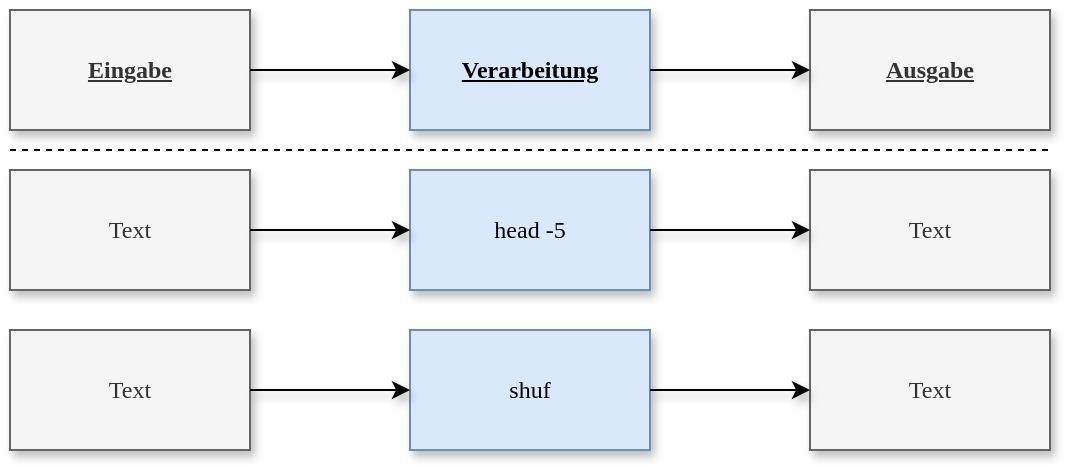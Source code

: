 <mxfile version="18.1.2" type="device"><diagram id="1AtFmrhGImuebkQzd6UE" name="Page-1"><mxGraphModel dx="782" dy="473" grid="1" gridSize="10" guides="1" tooltips="1" connect="1" arrows="1" fold="1" page="1" pageScale="1" pageWidth="850" pageHeight="1100" math="0" shadow="0"><root><mxCell id="0"/><mxCell id="1" parent="0"/><mxCell id="oBXqYrgqtZbzKn-B_dK3-1" value="Eingabe" style="rounded=0;whiteSpace=wrap;html=1;fillColor=#f5f5f5;fontColor=#333333;strokeColor=#666666;fontFamily=Roboto Mono;shadow=1;sketch=0;fontStyle=5;fontSource=https%3A%2F%2Ffonts.googleapis.com%2Fcss%3Ffamily%3DRoboto%2BMono;" vertex="1" parent="1"><mxGeometry x="160" y="120" width="120" height="60" as="geometry"/></mxCell><mxCell id="oBXqYrgqtZbzKn-B_dK3-2" value="Verarbeitung" style="rounded=0;whiteSpace=wrap;html=1;fillColor=#dae8fc;strokeColor=#6c8ebf;fontFamily=Roboto Mono;shadow=1;sketch=0;fontStyle=5;fontSource=https%3A%2F%2Ffonts.googleapis.com%2Fcss%3Ffamily%3DRoboto%2BMono;" vertex="1" parent="1"><mxGeometry x="360" y="120" width="120" height="60" as="geometry"/></mxCell><mxCell id="oBXqYrgqtZbzKn-B_dK3-3" value="Ausgabe" style="rounded=0;whiteSpace=wrap;html=1;fillColor=#f5f5f5;fontColor=#333333;strokeColor=#666666;fontFamily=Roboto Mono;shadow=1;sketch=0;fontStyle=5;fontSource=https%3A%2F%2Ffonts.googleapis.com%2Fcss%3Ffamily%3DRoboto%2BMono;" vertex="1" parent="1"><mxGeometry x="560" y="120" width="120" height="60" as="geometry"/></mxCell><mxCell id="oBXqYrgqtZbzKn-B_dK3-4" value="" style="endArrow=classic;html=1;rounded=0;exitX=1;exitY=0.5;exitDx=0;exitDy=0;entryX=0;entryY=0.5;entryDx=0;entryDy=0;fontFamily=Roboto Mono;shadow=1;sketch=0;fontSource=https%3A%2F%2Ffonts.googleapis.com%2Fcss%3Ffamily%3DRoboto%2BMono;" edge="1" parent="1" source="oBXqYrgqtZbzKn-B_dK3-1" target="oBXqYrgqtZbzKn-B_dK3-2"><mxGeometry width="50" height="50" relative="1" as="geometry"><mxPoint x="340" y="270" as="sourcePoint"/><mxPoint x="390" y="220" as="targetPoint"/></mxGeometry></mxCell><mxCell id="oBXqYrgqtZbzKn-B_dK3-5" value="" style="endArrow=classic;html=1;rounded=0;exitX=1;exitY=0.5;exitDx=0;exitDy=0;entryX=0;entryY=0.5;entryDx=0;entryDy=0;fontFamily=Roboto Mono;shadow=1;sketch=0;fontSource=https%3A%2F%2Ffonts.googleapis.com%2Fcss%3Ffamily%3DRoboto%2BMono;" edge="1" parent="1" source="oBXqYrgqtZbzKn-B_dK3-2" target="oBXqYrgqtZbzKn-B_dK3-3"><mxGeometry width="50" height="50" relative="1" as="geometry"><mxPoint x="460" y="290" as="sourcePoint"/><mxPoint x="510" y="240" as="targetPoint"/></mxGeometry></mxCell><mxCell id="oBXqYrgqtZbzKn-B_dK3-6" value="Text" style="rounded=0;whiteSpace=wrap;html=1;fillColor=#f5f5f5;fontColor=#333333;strokeColor=#666666;fontFamily=Roboto Mono;shadow=1;sketch=0;fontSource=https%3A%2F%2Ffonts.googleapis.com%2Fcss%3Ffamily%3DRoboto%2BMono;" vertex="1" parent="1"><mxGeometry x="160" y="200" width="120" height="60" as="geometry"/></mxCell><mxCell id="oBXqYrgqtZbzKn-B_dK3-7" value="head -5" style="rounded=0;whiteSpace=wrap;html=1;fillColor=#dae8fc;strokeColor=#6c8ebf;fontFamily=Roboto Mono;shadow=1;sketch=0;fontSource=https%3A%2F%2Ffonts.googleapis.com%2Fcss%3Ffamily%3DRoboto%2BMono;" vertex="1" parent="1"><mxGeometry x="360" y="200" width="120" height="60" as="geometry"/></mxCell><mxCell id="oBXqYrgqtZbzKn-B_dK3-8" value="Text" style="rounded=0;whiteSpace=wrap;html=1;fillColor=#f5f5f5;fontColor=#333333;strokeColor=#666666;fontFamily=Roboto Mono;shadow=1;sketch=0;fontSource=https%3A%2F%2Ffonts.googleapis.com%2Fcss%3Ffamily%3DRoboto%2BMono;" vertex="1" parent="1"><mxGeometry x="560" y="200" width="120" height="60" as="geometry"/></mxCell><mxCell id="oBXqYrgqtZbzKn-B_dK3-9" value="" style="endArrow=classic;html=1;rounded=0;exitX=1;exitY=0.5;exitDx=0;exitDy=0;entryX=0;entryY=0.5;entryDx=0;entryDy=0;fontFamily=Roboto Mono;shadow=1;sketch=0;fontSource=https%3A%2F%2Ffonts.googleapis.com%2Fcss%3Ffamily%3DRoboto%2BMono;" edge="1" parent="1" source="oBXqYrgqtZbzKn-B_dK3-6" target="oBXqYrgqtZbzKn-B_dK3-7"><mxGeometry width="50" height="50" relative="1" as="geometry"><mxPoint x="340" y="350" as="sourcePoint"/><mxPoint x="390" y="300" as="targetPoint"/></mxGeometry></mxCell><mxCell id="oBXqYrgqtZbzKn-B_dK3-10" value="" style="endArrow=classic;html=1;rounded=0;exitX=1;exitY=0.5;exitDx=0;exitDy=0;entryX=0;entryY=0.5;entryDx=0;entryDy=0;fontFamily=Roboto Mono;shadow=1;sketch=0;fontSource=https%3A%2F%2Ffonts.googleapis.com%2Fcss%3Ffamily%3DRoboto%2BMono;" edge="1" parent="1" source="oBXqYrgqtZbzKn-B_dK3-7" target="oBXqYrgqtZbzKn-B_dK3-8"><mxGeometry width="50" height="50" relative="1" as="geometry"><mxPoint x="460" y="370" as="sourcePoint"/><mxPoint x="510" y="320" as="targetPoint"/></mxGeometry></mxCell><mxCell id="oBXqYrgqtZbzKn-B_dK3-11" value="Text" style="rounded=0;whiteSpace=wrap;html=1;fillColor=#f5f5f5;fontColor=#333333;strokeColor=#666666;fontFamily=Roboto Mono;shadow=1;sketch=0;fontSource=https%3A%2F%2Ffonts.googleapis.com%2Fcss%3Ffamily%3DRoboto%2BMono;" vertex="1" parent="1"><mxGeometry x="160" y="280" width="120" height="60" as="geometry"/></mxCell><mxCell id="oBXqYrgqtZbzKn-B_dK3-12" value="shuf" style="rounded=0;whiteSpace=wrap;html=1;fillColor=#dae8fc;strokeColor=#6c8ebf;fontFamily=Roboto Mono;shadow=1;sketch=0;fontSource=https%3A%2F%2Ffonts.googleapis.com%2Fcss%3Ffamily%3DRoboto%2BMono;" vertex="1" parent="1"><mxGeometry x="360" y="280" width="120" height="60" as="geometry"/></mxCell><mxCell id="oBXqYrgqtZbzKn-B_dK3-13" value="Text" style="rounded=0;whiteSpace=wrap;html=1;fillColor=#f5f5f5;fontColor=#333333;strokeColor=#666666;fontFamily=Roboto Mono;shadow=1;sketch=0;fontSource=https%3A%2F%2Ffonts.googleapis.com%2Fcss%3Ffamily%3DRoboto%2BMono;" vertex="1" parent="1"><mxGeometry x="560" y="280" width="120" height="60" as="geometry"/></mxCell><mxCell id="oBXqYrgqtZbzKn-B_dK3-14" value="" style="endArrow=classic;html=1;rounded=0;exitX=1;exitY=0.5;exitDx=0;exitDy=0;entryX=0;entryY=0.5;entryDx=0;entryDy=0;fontFamily=Roboto Mono;shadow=1;sketch=0;fontSource=https%3A%2F%2Ffonts.googleapis.com%2Fcss%3Ffamily%3DRoboto%2BMono;" edge="1" parent="1" source="oBXqYrgqtZbzKn-B_dK3-11" target="oBXqYrgqtZbzKn-B_dK3-12"><mxGeometry width="50" height="50" relative="1" as="geometry"><mxPoint x="340" y="430" as="sourcePoint"/><mxPoint x="390" y="380" as="targetPoint"/></mxGeometry></mxCell><mxCell id="oBXqYrgqtZbzKn-B_dK3-15" value="" style="endArrow=classic;html=1;rounded=0;exitX=1;exitY=0.5;exitDx=0;exitDy=0;entryX=0;entryY=0.5;entryDx=0;entryDy=0;fontFamily=Roboto Mono;shadow=1;sketch=0;fontSource=https%3A%2F%2Ffonts.googleapis.com%2Fcss%3Ffamily%3DRoboto%2BMono;" edge="1" parent="1" source="oBXqYrgqtZbzKn-B_dK3-12" target="oBXqYrgqtZbzKn-B_dK3-13"><mxGeometry width="50" height="50" relative="1" as="geometry"><mxPoint x="460" y="450" as="sourcePoint"/><mxPoint x="510" y="400" as="targetPoint"/></mxGeometry></mxCell><mxCell id="oBXqYrgqtZbzKn-B_dK3-16" value="" style="endArrow=none;dashed=1;html=1;rounded=0;shadow=0;sketch=0;fontFamily=Roboto Mono;fontSource=https%3A%2F%2Ffonts.googleapis.com%2Fcss%3Ffamily%3DRoboto%2BMono;" edge="1" parent="1"><mxGeometry width="50" height="50" relative="1" as="geometry"><mxPoint x="160" y="190" as="sourcePoint"/><mxPoint x="680" y="190" as="targetPoint"/></mxGeometry></mxCell></root></mxGraphModel></diagram></mxfile>